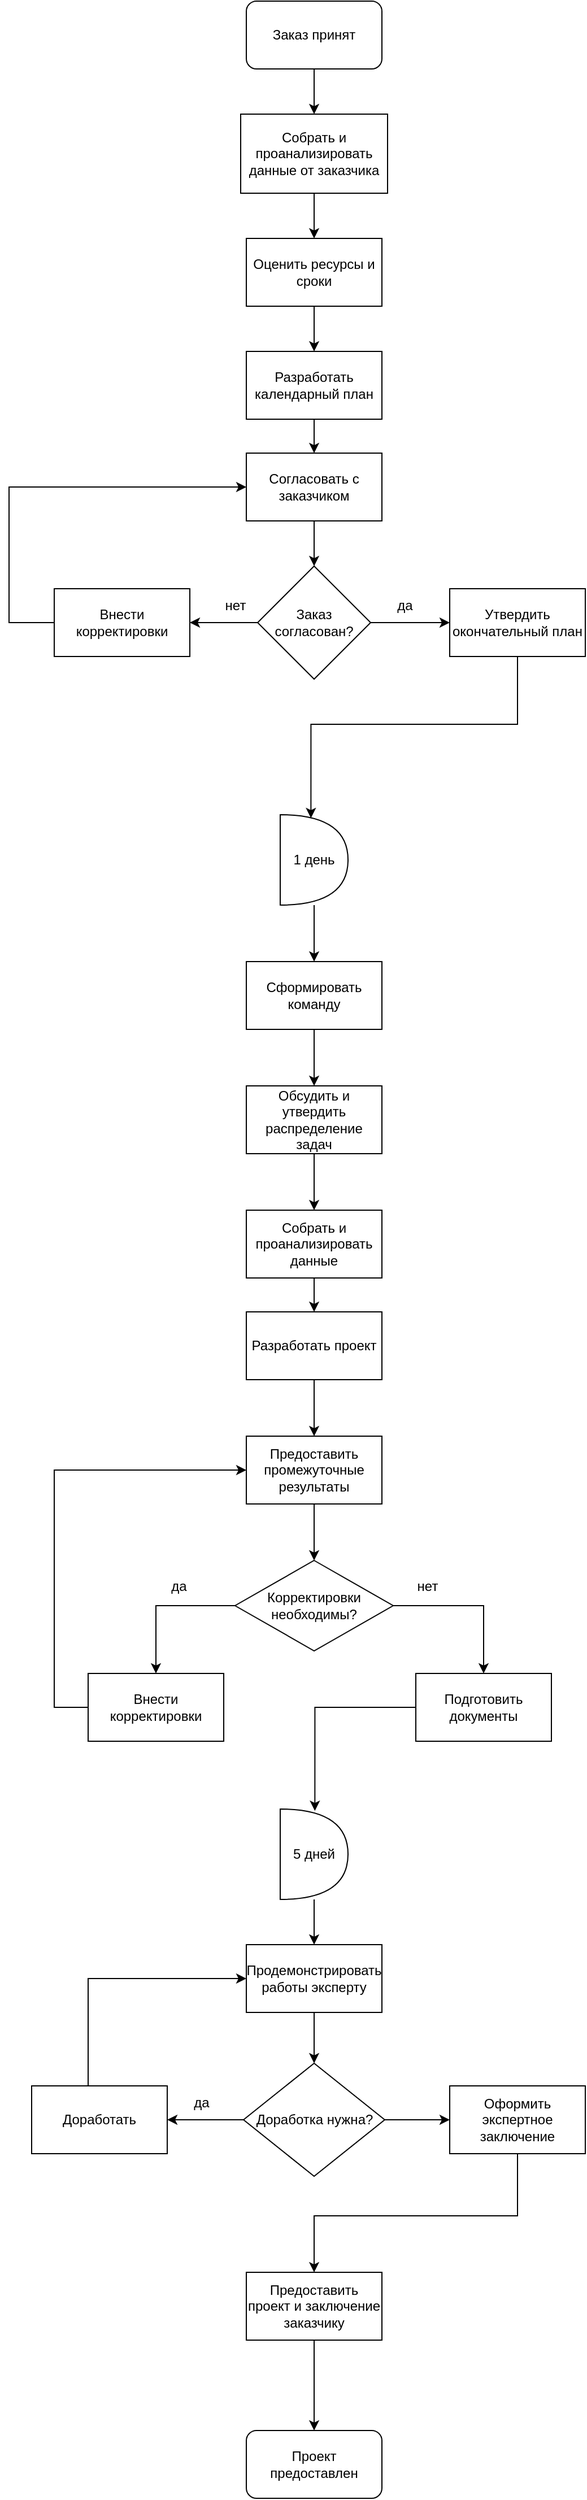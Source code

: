 <mxfile version="25.0.3">
  <diagram name="Page-1" id="NXVXX9Czso79KBBDQ060">
    <mxGraphModel dx="1434" dy="953" grid="1" gridSize="10" guides="1" tooltips="1" connect="1" arrows="1" fold="1" page="1" pageScale="1" pageWidth="850" pageHeight="1100" math="0" shadow="0">
      <root>
        <mxCell id="0" />
        <mxCell id="1" parent="0" />
        <mxCell id="bjVijm4IpRTGkiFybNOT-3" value="" style="edgeStyle=orthogonalEdgeStyle;rounded=0;orthogonalLoop=1;jettySize=auto;html=1;" edge="1" parent="1" source="bjVijm4IpRTGkiFybNOT-1" target="bjVijm4IpRTGkiFybNOT-2">
          <mxGeometry relative="1" as="geometry" />
        </mxCell>
        <mxCell id="bjVijm4IpRTGkiFybNOT-1" value="Заказ принят" style="rounded=1;whiteSpace=wrap;html=1;" vertex="1" parent="1">
          <mxGeometry x="340" y="40" width="120" height="60" as="geometry" />
        </mxCell>
        <mxCell id="bjVijm4IpRTGkiFybNOT-5" value="" style="edgeStyle=orthogonalEdgeStyle;rounded=0;orthogonalLoop=1;jettySize=auto;html=1;" edge="1" parent="1" source="bjVijm4IpRTGkiFybNOT-2" target="bjVijm4IpRTGkiFybNOT-4">
          <mxGeometry relative="1" as="geometry" />
        </mxCell>
        <mxCell id="bjVijm4IpRTGkiFybNOT-2" value="Собрать и проанализировать данные от заказчика" style="rounded=0;whiteSpace=wrap;html=1;" vertex="1" parent="1">
          <mxGeometry x="335" y="140" width="130" height="70" as="geometry" />
        </mxCell>
        <mxCell id="bjVijm4IpRTGkiFybNOT-7" value="" style="edgeStyle=orthogonalEdgeStyle;rounded=0;orthogonalLoop=1;jettySize=auto;html=1;" edge="1" parent="1" source="bjVijm4IpRTGkiFybNOT-4" target="bjVijm4IpRTGkiFybNOT-6">
          <mxGeometry relative="1" as="geometry" />
        </mxCell>
        <mxCell id="bjVijm4IpRTGkiFybNOT-4" value="Оценить ресурсы и сроки" style="rounded=0;whiteSpace=wrap;html=1;" vertex="1" parent="1">
          <mxGeometry x="340" y="250" width="120" height="60" as="geometry" />
        </mxCell>
        <mxCell id="bjVijm4IpRTGkiFybNOT-9" value="" style="edgeStyle=orthogonalEdgeStyle;rounded=0;orthogonalLoop=1;jettySize=auto;html=1;" edge="1" parent="1" source="bjVijm4IpRTGkiFybNOT-6" target="bjVijm4IpRTGkiFybNOT-8">
          <mxGeometry relative="1" as="geometry" />
        </mxCell>
        <mxCell id="bjVijm4IpRTGkiFybNOT-6" value="Разработать календарный план" style="rounded=0;whiteSpace=wrap;html=1;" vertex="1" parent="1">
          <mxGeometry x="340" y="350" width="120" height="60" as="geometry" />
        </mxCell>
        <mxCell id="bjVijm4IpRTGkiFybNOT-11" value="" style="edgeStyle=orthogonalEdgeStyle;rounded=0;orthogonalLoop=1;jettySize=auto;html=1;" edge="1" parent="1" source="bjVijm4IpRTGkiFybNOT-8" target="bjVijm4IpRTGkiFybNOT-10">
          <mxGeometry relative="1" as="geometry" />
        </mxCell>
        <mxCell id="bjVijm4IpRTGkiFybNOT-8" value="Согласовать с заказчиком" style="rounded=0;whiteSpace=wrap;html=1;" vertex="1" parent="1">
          <mxGeometry x="340" y="440" width="120" height="60" as="geometry" />
        </mxCell>
        <mxCell id="bjVijm4IpRTGkiFybNOT-13" value="" style="edgeStyle=orthogonalEdgeStyle;rounded=0;orthogonalLoop=1;jettySize=auto;html=1;" edge="1" parent="1" source="bjVijm4IpRTGkiFybNOT-10" target="bjVijm4IpRTGkiFybNOT-12">
          <mxGeometry relative="1" as="geometry" />
        </mxCell>
        <mxCell id="bjVijm4IpRTGkiFybNOT-16" value="" style="edgeStyle=orthogonalEdgeStyle;rounded=0;orthogonalLoop=1;jettySize=auto;html=1;" edge="1" parent="1" source="bjVijm4IpRTGkiFybNOT-10" target="bjVijm4IpRTGkiFybNOT-15">
          <mxGeometry relative="1" as="geometry" />
        </mxCell>
        <mxCell id="bjVijm4IpRTGkiFybNOT-10" value="Заказ согласован?" style="rhombus;whiteSpace=wrap;html=1;rounded=0;" vertex="1" parent="1">
          <mxGeometry x="350" y="540" width="100" height="100" as="geometry" />
        </mxCell>
        <mxCell id="bjVijm4IpRTGkiFybNOT-14" style="edgeStyle=orthogonalEdgeStyle;rounded=0;orthogonalLoop=1;jettySize=auto;html=1;entryX=0;entryY=0.5;entryDx=0;entryDy=0;" edge="1" parent="1" source="bjVijm4IpRTGkiFybNOT-12" target="bjVijm4IpRTGkiFybNOT-8">
          <mxGeometry relative="1" as="geometry">
            <Array as="points">
              <mxPoint x="130" y="590" />
              <mxPoint x="130" y="470" />
            </Array>
          </mxGeometry>
        </mxCell>
        <mxCell id="bjVijm4IpRTGkiFybNOT-12" value="Внести корректировки" style="whiteSpace=wrap;html=1;rounded=0;" vertex="1" parent="1">
          <mxGeometry x="170" y="560" width="120" height="60" as="geometry" />
        </mxCell>
        <mxCell id="bjVijm4IpRTGkiFybNOT-15" value="Утвердить окончательный план" style="whiteSpace=wrap;html=1;rounded=0;" vertex="1" parent="1">
          <mxGeometry x="520" y="560" width="120" height="60" as="geometry" />
        </mxCell>
        <mxCell id="bjVijm4IpRTGkiFybNOT-17" value="нет" style="text;html=1;align=center;verticalAlign=middle;resizable=0;points=[];autosize=1;strokeColor=none;fillColor=none;" vertex="1" parent="1">
          <mxGeometry x="310" y="560" width="40" height="30" as="geometry" />
        </mxCell>
        <mxCell id="bjVijm4IpRTGkiFybNOT-18" value="да" style="text;html=1;align=center;verticalAlign=middle;resizable=0;points=[];autosize=1;strokeColor=none;fillColor=none;" vertex="1" parent="1">
          <mxGeometry x="460" y="560" width="40" height="30" as="geometry" />
        </mxCell>
        <mxCell id="bjVijm4IpRTGkiFybNOT-23" value="" style="edgeStyle=orthogonalEdgeStyle;rounded=0;orthogonalLoop=1;jettySize=auto;html=1;" edge="1" parent="1" source="bjVijm4IpRTGkiFybNOT-19" target="bjVijm4IpRTGkiFybNOT-22">
          <mxGeometry relative="1" as="geometry" />
        </mxCell>
        <mxCell id="bjVijm4IpRTGkiFybNOT-19" value="1 день" style="shape=or;whiteSpace=wrap;html=1;" vertex="1" parent="1">
          <mxGeometry x="370" y="760" width="60" height="80" as="geometry" />
        </mxCell>
        <mxCell id="bjVijm4IpRTGkiFybNOT-21" style="edgeStyle=orthogonalEdgeStyle;rounded=0;orthogonalLoop=1;jettySize=auto;html=1;entryX=0.453;entryY=0.037;entryDx=0;entryDy=0;entryPerimeter=0;" edge="1" parent="1" source="bjVijm4IpRTGkiFybNOT-15" target="bjVijm4IpRTGkiFybNOT-19">
          <mxGeometry relative="1" as="geometry">
            <Array as="points">
              <mxPoint x="580" y="680" />
              <mxPoint x="397" y="680" />
            </Array>
          </mxGeometry>
        </mxCell>
        <mxCell id="bjVijm4IpRTGkiFybNOT-25" value="" style="edgeStyle=orthogonalEdgeStyle;rounded=0;orthogonalLoop=1;jettySize=auto;html=1;" edge="1" parent="1" source="bjVijm4IpRTGkiFybNOT-22" target="bjVijm4IpRTGkiFybNOT-24">
          <mxGeometry relative="1" as="geometry" />
        </mxCell>
        <mxCell id="bjVijm4IpRTGkiFybNOT-22" value="Сформировать команду" style="rounded=0;whiteSpace=wrap;html=1;" vertex="1" parent="1">
          <mxGeometry x="340" y="890" width="120" height="60" as="geometry" />
        </mxCell>
        <mxCell id="bjVijm4IpRTGkiFybNOT-27" value="" style="edgeStyle=orthogonalEdgeStyle;rounded=0;orthogonalLoop=1;jettySize=auto;html=1;" edge="1" parent="1" source="bjVijm4IpRTGkiFybNOT-24" target="bjVijm4IpRTGkiFybNOT-26">
          <mxGeometry relative="1" as="geometry" />
        </mxCell>
        <mxCell id="bjVijm4IpRTGkiFybNOT-24" value="Обсудить и утвердить распределение задач" style="whiteSpace=wrap;html=1;rounded=0;" vertex="1" parent="1">
          <mxGeometry x="340" y="1000" width="120" height="60" as="geometry" />
        </mxCell>
        <mxCell id="bjVijm4IpRTGkiFybNOT-29" value="" style="edgeStyle=orthogonalEdgeStyle;rounded=0;orthogonalLoop=1;jettySize=auto;html=1;" edge="1" parent="1" source="bjVijm4IpRTGkiFybNOT-26" target="bjVijm4IpRTGkiFybNOT-28">
          <mxGeometry relative="1" as="geometry" />
        </mxCell>
        <mxCell id="bjVijm4IpRTGkiFybNOT-26" value="Собрать и проанализировать данные" style="whiteSpace=wrap;html=1;rounded=0;" vertex="1" parent="1">
          <mxGeometry x="340" y="1110" width="120" height="60" as="geometry" />
        </mxCell>
        <mxCell id="bjVijm4IpRTGkiFybNOT-33" value="" style="edgeStyle=orthogonalEdgeStyle;rounded=0;orthogonalLoop=1;jettySize=auto;html=1;" edge="1" parent="1" source="bjVijm4IpRTGkiFybNOT-28" target="bjVijm4IpRTGkiFybNOT-32">
          <mxGeometry relative="1" as="geometry" />
        </mxCell>
        <mxCell id="bjVijm4IpRTGkiFybNOT-28" value="Разработать проект" style="whiteSpace=wrap;html=1;rounded=0;" vertex="1" parent="1">
          <mxGeometry x="340" y="1200" width="120" height="60" as="geometry" />
        </mxCell>
        <mxCell id="bjVijm4IpRTGkiFybNOT-35" value="" style="edgeStyle=orthogonalEdgeStyle;rounded=0;orthogonalLoop=1;jettySize=auto;html=1;" edge="1" parent="1" source="bjVijm4IpRTGkiFybNOT-32" target="bjVijm4IpRTGkiFybNOT-34">
          <mxGeometry relative="1" as="geometry" />
        </mxCell>
        <mxCell id="bjVijm4IpRTGkiFybNOT-32" value="Предоставить промежуточные результаты" style="whiteSpace=wrap;html=1;rounded=0;" vertex="1" parent="1">
          <mxGeometry x="340" y="1310" width="120" height="60" as="geometry" />
        </mxCell>
        <mxCell id="bjVijm4IpRTGkiFybNOT-38" style="edgeStyle=orthogonalEdgeStyle;rounded=0;orthogonalLoop=1;jettySize=auto;html=1;entryX=0.5;entryY=0;entryDx=0;entryDy=0;" edge="1" parent="1" source="bjVijm4IpRTGkiFybNOT-34" target="bjVijm4IpRTGkiFybNOT-36">
          <mxGeometry relative="1" as="geometry" />
        </mxCell>
        <mxCell id="bjVijm4IpRTGkiFybNOT-39" style="edgeStyle=orthogonalEdgeStyle;rounded=0;orthogonalLoop=1;jettySize=auto;html=1;entryX=0.5;entryY=0;entryDx=0;entryDy=0;" edge="1" parent="1" source="bjVijm4IpRTGkiFybNOT-34" target="bjVijm4IpRTGkiFybNOT-37">
          <mxGeometry relative="1" as="geometry">
            <Array as="points">
              <mxPoint x="550" y="1460" />
            </Array>
          </mxGeometry>
        </mxCell>
        <mxCell id="bjVijm4IpRTGkiFybNOT-34" value="Корректировки необходимы?" style="rhombus;whiteSpace=wrap;html=1;rounded=0;" vertex="1" parent="1">
          <mxGeometry x="330" y="1420" width="140" height="80" as="geometry" />
        </mxCell>
        <mxCell id="bjVijm4IpRTGkiFybNOT-42" style="edgeStyle=orthogonalEdgeStyle;rounded=0;orthogonalLoop=1;jettySize=auto;html=1;entryX=0;entryY=0.5;entryDx=0;entryDy=0;" edge="1" parent="1" source="bjVijm4IpRTGkiFybNOT-36" target="bjVijm4IpRTGkiFybNOT-32">
          <mxGeometry relative="1" as="geometry">
            <Array as="points">
              <mxPoint x="170" y="1550" />
              <mxPoint x="170" y="1340" />
            </Array>
          </mxGeometry>
        </mxCell>
        <mxCell id="bjVijm4IpRTGkiFybNOT-36" value="Внести корректировки" style="rounded=0;whiteSpace=wrap;html=1;" vertex="1" parent="1">
          <mxGeometry x="200" y="1520" width="120" height="60" as="geometry" />
        </mxCell>
        <mxCell id="bjVijm4IpRTGkiFybNOT-37" value="Подготовить документы" style="rounded=0;whiteSpace=wrap;html=1;" vertex="1" parent="1">
          <mxGeometry x="490" y="1520" width="120" height="60" as="geometry" />
        </mxCell>
        <mxCell id="bjVijm4IpRTGkiFybNOT-40" value="да" style="text;html=1;align=center;verticalAlign=middle;resizable=0;points=[];autosize=1;strokeColor=none;fillColor=none;" vertex="1" parent="1">
          <mxGeometry x="260" y="1428" width="40" height="30" as="geometry" />
        </mxCell>
        <mxCell id="bjVijm4IpRTGkiFybNOT-41" value="нет" style="text;html=1;align=center;verticalAlign=middle;resizable=0;points=[];autosize=1;strokeColor=none;fillColor=none;" vertex="1" parent="1">
          <mxGeometry x="480" y="1428" width="40" height="30" as="geometry" />
        </mxCell>
        <mxCell id="bjVijm4IpRTGkiFybNOT-49" value="" style="edgeStyle=orthogonalEdgeStyle;rounded=0;orthogonalLoop=1;jettySize=auto;html=1;" edge="1" parent="1" source="bjVijm4IpRTGkiFybNOT-43" target="bjVijm4IpRTGkiFybNOT-48">
          <mxGeometry relative="1" as="geometry" />
        </mxCell>
        <mxCell id="bjVijm4IpRTGkiFybNOT-43" value="Продемонстрировать работы эксперту" style="whiteSpace=wrap;html=1;rounded=0;" vertex="1" parent="1">
          <mxGeometry x="340" y="1760" width="120" height="60" as="geometry" />
        </mxCell>
        <mxCell id="bjVijm4IpRTGkiFybNOT-47" value="" style="edgeStyle=orthogonalEdgeStyle;rounded=0;orthogonalLoop=1;jettySize=auto;html=1;" edge="1" parent="1" source="bjVijm4IpRTGkiFybNOT-45" target="bjVijm4IpRTGkiFybNOT-43">
          <mxGeometry relative="1" as="geometry" />
        </mxCell>
        <mxCell id="bjVijm4IpRTGkiFybNOT-45" value="5 дней" style="shape=or;whiteSpace=wrap;html=1;" vertex="1" parent="1">
          <mxGeometry x="370" y="1640" width="60" height="80" as="geometry" />
        </mxCell>
        <mxCell id="bjVijm4IpRTGkiFybNOT-46" style="edgeStyle=orthogonalEdgeStyle;rounded=0;orthogonalLoop=1;jettySize=auto;html=1;entryX=0.511;entryY=0.02;entryDx=0;entryDy=0;entryPerimeter=0;" edge="1" parent="1" source="bjVijm4IpRTGkiFybNOT-37" target="bjVijm4IpRTGkiFybNOT-45">
          <mxGeometry relative="1" as="geometry" />
        </mxCell>
        <mxCell id="bjVijm4IpRTGkiFybNOT-51" value="" style="edgeStyle=orthogonalEdgeStyle;rounded=0;orthogonalLoop=1;jettySize=auto;html=1;" edge="1" parent="1" source="bjVijm4IpRTGkiFybNOT-48" target="bjVijm4IpRTGkiFybNOT-50">
          <mxGeometry relative="1" as="geometry" />
        </mxCell>
        <mxCell id="bjVijm4IpRTGkiFybNOT-55" value="" style="edgeStyle=orthogonalEdgeStyle;rounded=0;orthogonalLoop=1;jettySize=auto;html=1;" edge="1" parent="1" source="bjVijm4IpRTGkiFybNOT-48" target="bjVijm4IpRTGkiFybNOT-54">
          <mxGeometry relative="1" as="geometry" />
        </mxCell>
        <mxCell id="bjVijm4IpRTGkiFybNOT-48" value="Доработка нужна?" style="rhombus;whiteSpace=wrap;html=1;rounded=0;" vertex="1" parent="1">
          <mxGeometry x="337.5" y="1865" width="125" height="100" as="geometry" />
        </mxCell>
        <mxCell id="bjVijm4IpRTGkiFybNOT-52" style="edgeStyle=orthogonalEdgeStyle;rounded=0;orthogonalLoop=1;jettySize=auto;html=1;entryX=0;entryY=0.5;entryDx=0;entryDy=0;" edge="1" parent="1" source="bjVijm4IpRTGkiFybNOT-50" target="bjVijm4IpRTGkiFybNOT-43">
          <mxGeometry relative="1" as="geometry">
            <Array as="points">
              <mxPoint x="200" y="1790" />
            </Array>
          </mxGeometry>
        </mxCell>
        <mxCell id="bjVijm4IpRTGkiFybNOT-50" value="Доработать" style="whiteSpace=wrap;html=1;rounded=0;" vertex="1" parent="1">
          <mxGeometry x="150" y="1885" width="120" height="60" as="geometry" />
        </mxCell>
        <mxCell id="bjVijm4IpRTGkiFybNOT-53" value="да" style="text;html=1;align=center;verticalAlign=middle;resizable=0;points=[];autosize=1;strokeColor=none;fillColor=none;" vertex="1" parent="1">
          <mxGeometry x="280" y="1885" width="40" height="30" as="geometry" />
        </mxCell>
        <mxCell id="bjVijm4IpRTGkiFybNOT-57" value="" style="edgeStyle=orthogonalEdgeStyle;rounded=0;orthogonalLoop=1;jettySize=auto;html=1;" edge="1" parent="1" source="bjVijm4IpRTGkiFybNOT-54" target="bjVijm4IpRTGkiFybNOT-56">
          <mxGeometry relative="1" as="geometry">
            <Array as="points">
              <mxPoint x="580" y="2000" />
              <mxPoint x="400" y="2000" />
            </Array>
          </mxGeometry>
        </mxCell>
        <mxCell id="bjVijm4IpRTGkiFybNOT-54" value="Оформить экспертное заключение" style="whiteSpace=wrap;html=1;rounded=0;" vertex="1" parent="1">
          <mxGeometry x="520" y="1885" width="120" height="60" as="geometry" />
        </mxCell>
        <mxCell id="bjVijm4IpRTGkiFybNOT-59" value="" style="edgeStyle=orthogonalEdgeStyle;rounded=0;orthogonalLoop=1;jettySize=auto;html=1;" edge="1" parent="1" source="bjVijm4IpRTGkiFybNOT-56">
          <mxGeometry relative="1" as="geometry">
            <mxPoint x="400" y="2190" as="targetPoint" />
          </mxGeometry>
        </mxCell>
        <mxCell id="bjVijm4IpRTGkiFybNOT-56" value="Предоставить проект и заключение заказчику" style="whiteSpace=wrap;html=1;rounded=0;" vertex="1" parent="1">
          <mxGeometry x="340" y="2050" width="120" height="60" as="geometry" />
        </mxCell>
        <mxCell id="bjVijm4IpRTGkiFybNOT-60" value="Проект предоставлен" style="rounded=1;whiteSpace=wrap;html=1;" vertex="1" parent="1">
          <mxGeometry x="340" y="2190" width="120" height="60" as="geometry" />
        </mxCell>
      </root>
    </mxGraphModel>
  </diagram>
</mxfile>
